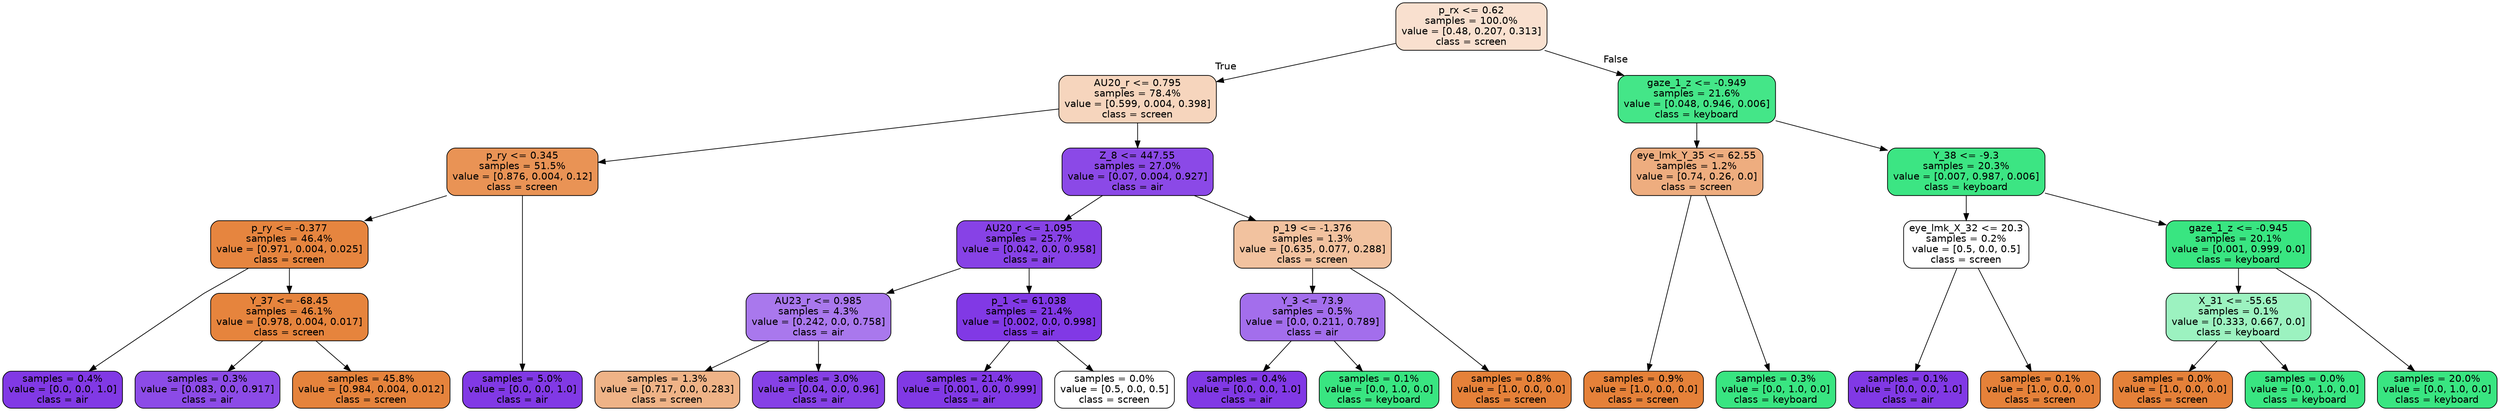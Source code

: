 digraph Tree {
node [shape=box, style="filled, rounded", color="black", fontname=helvetica] ;
graph [ranksep=equally, splines=polyline] ;
edge [fontname=helvetica] ;
0 [label="p_rx <= 0.62\nsamples = 100.0%\nvalue = [0.48, 0.207, 0.313]\nclass = screen", fillcolor="#f9e0cf"] ;
1 [label="AU20_r <= 0.795\nsamples = 78.4%\nvalue = [0.599, 0.004, 0.398]\nclass = screen", fillcolor="#f6d5bd"] ;
0 -> 1 [labeldistance=2.5, labelangle=45, headlabel="True"] ;
2 [label="p_ry <= 0.345\nsamples = 51.5%\nvalue = [0.876, 0.004, 0.12]\nclass = screen", fillcolor="#e99355"] ;
1 -> 2 ;
3 [label="p_ry <= -0.377\nsamples = 46.4%\nvalue = [0.971, 0.004, 0.025]\nclass = screen", fillcolor="#e6853f"] ;
2 -> 3 ;
4 [label="samples = 0.4%\nvalue = [0.0, 0.0, 1.0]\nclass = air", fillcolor="#8139e5"] ;
3 -> 4 ;
5 [label="Y_37 <= -68.45\nsamples = 46.1%\nvalue = [0.978, 0.004, 0.017]\nclass = screen", fillcolor="#e6843d"] ;
3 -> 5 ;
6 [label="samples = 0.3%\nvalue = [0.083, 0.0, 0.917]\nclass = air", fillcolor="#8c4be7"] ;
5 -> 6 ;
7 [label="samples = 45.8%\nvalue = [0.984, 0.004, 0.012]\nclass = screen", fillcolor="#e5833c"] ;
5 -> 7 ;
8 [label="samples = 5.0%\nvalue = [0.0, 0.0, 1.0]\nclass = air", fillcolor="#8139e5"] ;
2 -> 8 ;
9 [label="Z_8 <= 447.55\nsamples = 27.0%\nvalue = [0.07, 0.004, 0.927]\nclass = air", fillcolor="#8b49e7"] ;
1 -> 9 ;
10 [label="AU20_r <= 1.095\nsamples = 25.7%\nvalue = [0.042, 0.0, 0.958]\nclass = air", fillcolor="#8742e6"] ;
9 -> 10 ;
11 [label="AU23_r <= 0.985\nsamples = 4.3%\nvalue = [0.242, 0.0, 0.758]\nclass = air", fillcolor="#a978ed"] ;
10 -> 11 ;
12 [label="samples = 1.3%\nvalue = [0.717, 0.0, 0.283]\nclass = screen", fillcolor="#efb387"] ;
11 -> 12 ;
13 [label="samples = 3.0%\nvalue = [0.04, 0.0, 0.96]\nclass = air", fillcolor="#8641e6"] ;
11 -> 13 ;
14 [label="p_1 <= 61.038\nsamples = 21.4%\nvalue = [0.002, 0.0, 0.998]\nclass = air", fillcolor="#8139e5"] ;
10 -> 14 ;
15 [label="samples = 21.4%\nvalue = [0.001, 0.0, 0.999]\nclass = air", fillcolor="#8139e5"] ;
14 -> 15 ;
16 [label="samples = 0.0%\nvalue = [0.5, 0.0, 0.5]\nclass = screen", fillcolor="#ffffff"] ;
14 -> 16 ;
17 [label="p_19 <= -1.376\nsamples = 1.3%\nvalue = [0.635, 0.077, 0.288]\nclass = screen", fillcolor="#f2c29f"] ;
9 -> 17 ;
18 [label="Y_3 <= 73.9\nsamples = 0.5%\nvalue = [0.0, 0.211, 0.789]\nclass = air", fillcolor="#a36eec"] ;
17 -> 18 ;
19 [label="samples = 0.4%\nvalue = [0.0, 0.0, 1.0]\nclass = air", fillcolor="#8139e5"] ;
18 -> 19 ;
20 [label="samples = 0.1%\nvalue = [0.0, 1.0, 0.0]\nclass = keyboard", fillcolor="#39e581"] ;
18 -> 20 ;
21 [label="samples = 0.8%\nvalue = [1.0, 0.0, 0.0]\nclass = screen", fillcolor="#e58139"] ;
17 -> 21 ;
22 [label="gaze_1_z <= -0.949\nsamples = 21.6%\nvalue = [0.048, 0.946, 0.006]\nclass = keyboard", fillcolor="#44e688"] ;
0 -> 22 [labeldistance=2.5, labelangle=-45, headlabel="False"] ;
23 [label="eye_lmk_Y_35 <= 62.55\nsamples = 1.2%\nvalue = [0.74, 0.26, 0.0]\nclass = screen", fillcolor="#eead7f"] ;
22 -> 23 ;
24 [label="samples = 0.9%\nvalue = [1.0, 0.0, 0.0]\nclass = screen", fillcolor="#e58139"] ;
23 -> 24 ;
25 [label="samples = 0.3%\nvalue = [0.0, 1.0, 0.0]\nclass = keyboard", fillcolor="#39e581"] ;
23 -> 25 ;
26 [label="Y_38 <= -9.3\nsamples = 20.3%\nvalue = [0.007, 0.987, 0.006]\nclass = keyboard", fillcolor="#3ce583"] ;
22 -> 26 ;
27 [label="eye_lmk_X_32 <= 20.3\nsamples = 0.2%\nvalue = [0.5, 0.0, 0.5]\nclass = screen", fillcolor="#ffffff"] ;
26 -> 27 ;
28 [label="samples = 0.1%\nvalue = [0.0, 0.0, 1.0]\nclass = air", fillcolor="#8139e5"] ;
27 -> 28 ;
29 [label="samples = 0.1%\nvalue = [1.0, 0.0, 0.0]\nclass = screen", fillcolor="#e58139"] ;
27 -> 29 ;
30 [label="gaze_1_z <= -0.945\nsamples = 20.1%\nvalue = [0.001, 0.999, 0.0]\nclass = keyboard", fillcolor="#39e581"] ;
26 -> 30 ;
31 [label="X_31 <= -55.65\nsamples = 0.1%\nvalue = [0.333, 0.667, 0.0]\nclass = keyboard", fillcolor="#9cf2c0"] ;
30 -> 31 ;
32 [label="samples = 0.0%\nvalue = [1.0, 0.0, 0.0]\nclass = screen", fillcolor="#e58139"] ;
31 -> 32 ;
33 [label="samples = 0.0%\nvalue = [0.0, 1.0, 0.0]\nclass = keyboard", fillcolor="#39e581"] ;
31 -> 33 ;
34 [label="samples = 20.0%\nvalue = [0.0, 1.0, 0.0]\nclass = keyboard", fillcolor="#39e581"] ;
30 -> 34 ;
{rank=same ; 0} ;
{rank=same ; 1; 22} ;
{rank=same ; 2; 9; 23; 26} ;
{rank=same ; 3; 10; 17; 27; 30} ;
{rank=same ; 5; 11; 14; 18; 31} ;
{rank=same ; 4; 6; 7; 8; 12; 13; 15; 16; 19; 20; 21; 24; 25; 28; 29; 32; 33; 34} ;
}